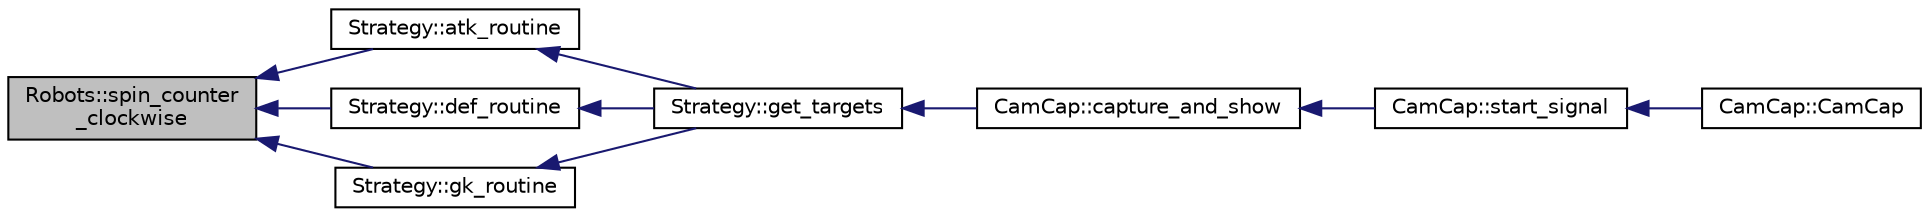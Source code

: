 digraph "Robots::spin_counter_clockwise"
{
 // INTERACTIVE_SVG=YES
  edge [fontname="Helvetica",fontsize="10",labelfontname="Helvetica",labelfontsize="10"];
  node [fontname="Helvetica",fontsize="10",shape=record];
  rankdir="LR";
  Node662 [label="Robots::spin_counter\l_clockwise",height=0.2,width=0.4,color="black", fillcolor="grey75", style="filled", fontcolor="black"];
  Node662 -> Node663 [dir="back",color="midnightblue",fontsize="10",style="solid",fontname="Helvetica"];
  Node663 [label="Strategy::atk_routine",height=0.2,width=0.4,color="black", fillcolor="white", style="filled",URL="$class_strategy.html#a7af0ec883fe9e80c31cf030ce203f956"];
  Node663 -> Node664 [dir="back",color="midnightblue",fontsize="10",style="solid",fontname="Helvetica"];
  Node664 [label="Strategy::get_targets",height=0.2,width=0.4,color="black", fillcolor="white", style="filled",URL="$class_strategy.html#ab1c455b23e8b7f3377132a3e243f8f76"];
  Node664 -> Node665 [dir="back",color="midnightblue",fontsize="10",style="solid",fontname="Helvetica"];
  Node665 [label="CamCap::capture_and_show",height=0.2,width=0.4,color="black", fillcolor="white", style="filled",URL="$class_cam_cap.html#a87f384c5fec40a0ccfd7833347fec0df",tooltip="Captures camera frames and shows it in the interface. "];
  Node665 -> Node666 [dir="back",color="midnightblue",fontsize="10",style="solid",fontname="Helvetica"];
  Node666 [label="CamCap::start_signal",height=0.2,width=0.4,color="black", fillcolor="white", style="filled",URL="$class_cam_cap.html#ae676e6624dd821ad494a80e68a41e249",tooltip="Interface adjustments after &#39;start&#39; button is clicked. "];
  Node666 -> Node667 [dir="back",color="midnightblue",fontsize="10",style="solid",fontname="Helvetica"];
  Node667 [label="CamCap::CamCap",height=0.2,width=0.4,color="black", fillcolor="white", style="filled",URL="$class_cam_cap.html#afe0db98a5f72bc9b261dcb78e2840da6",tooltip="Constructor of a CamCap object. "];
  Node662 -> Node668 [dir="back",color="midnightblue",fontsize="10",style="solid",fontname="Helvetica"];
  Node668 [label="Strategy::def_routine",height=0.2,width=0.4,color="black", fillcolor="white", style="filled",URL="$class_strategy.html#a304c52736ec76d275adda7eeacdd430c"];
  Node668 -> Node664 [dir="back",color="midnightblue",fontsize="10",style="solid",fontname="Helvetica"];
  Node662 -> Node669 [dir="back",color="midnightblue",fontsize="10",style="solid",fontname="Helvetica"];
  Node669 [label="Strategy::gk_routine",height=0.2,width=0.4,color="black", fillcolor="white", style="filled",URL="$class_strategy.html#a0e93b877f1da0c7a608c5641812f54d4"];
  Node669 -> Node664 [dir="back",color="midnightblue",fontsize="10",style="solid",fontname="Helvetica"];
}
